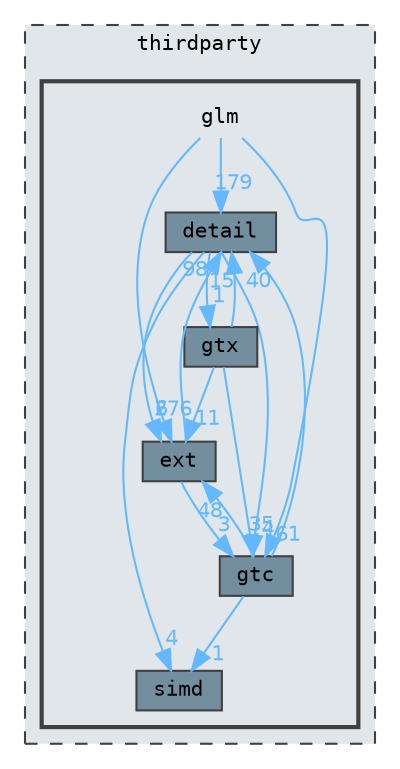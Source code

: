 digraph "C:/Users/s239074/Documents/ogl_renderer/thirdparty/glm"
{
 // LATEX_PDF_SIZE
  bgcolor="transparent";
  edge [fontname=Terminal,fontsize=10,labelfontname=Helvetica,labelfontsize=10];
  node [fontname=Terminal,fontsize=10,shape=box,height=0.2,width=0.4];
  compound=true
  subgraph clusterdir_7f51fab15f37f4c20c90b1af38889ac7 {
    graph [ bgcolor="#e0e6e9", pencolor="grey25", label="thirdparty", fontname=Terminal,fontsize=10 style="filled,dashed", URL="dir_7f51fab15f37f4c20c90b1af38889ac7.html",tooltip=""]
  subgraph clusterdir_799a97583de5de6f52952a140c0046c8 {
    graph [ bgcolor="#e0e6e9", pencolor="grey25", label="", fontname=Terminal,fontsize=10 style="filled,bold", URL="dir_799a97583de5de6f52952a140c0046c8.html",tooltip=""]
    dir_799a97583de5de6f52952a140c0046c8 [shape=plaintext, label="glm"];
  dir_420d361cac2b208f4d47e7900e4a3503 [label="detail", fillcolor="#738e9e", color="grey25", style="filled", URL="dir_420d361cac2b208f4d47e7900e4a3503.html",tooltip=""];
  dir_64a910161e75a4ca3376ff45e3482a96 [label="ext", fillcolor="#738e9e", color="grey25", style="filled", URL="dir_64a910161e75a4ca3376ff45e3482a96.html",tooltip=""];
  dir_dfd3bf86aa9ac2cfc775a020bbc3005b [label="gtc", fillcolor="#738e9e", color="grey25", style="filled", URL="dir_dfd3bf86aa9ac2cfc775a020bbc3005b.html",tooltip=""];
  dir_53cdc70e417d1184a2f3e4f1c349e9c0 [label="gtx", fillcolor="#738e9e", color="grey25", style="filled", URL="dir_53cdc70e417d1184a2f3e4f1c349e9c0.html",tooltip=""];
  dir_8704e9eefae75e3bffae8808aeeb0035 [label="simd", fillcolor="#738e9e", color="grey25", style="filled", URL="dir_8704e9eefae75e3bffae8808aeeb0035.html",tooltip=""];
  }
  }
  dir_799a97583de5de6f52952a140c0046c8->dir_420d361cac2b208f4d47e7900e4a3503 [headlabel="179", labeldistance=1.5 headhref="dir_000026_000021.html" color="steelblue1" fontcolor="steelblue1"];
  dir_799a97583de5de6f52952a140c0046c8->dir_64a910161e75a4ca3376ff45e3482a96 [headlabel="276", labeldistance=1.5 headhref="dir_000026_000023.html" color="steelblue1" fontcolor="steelblue1"];
  dir_799a97583de5de6f52952a140c0046c8->dir_dfd3bf86aa9ac2cfc775a020bbc3005b [headlabel="61", labeldistance=1.5 headhref="dir_000026_000027.html" color="steelblue1" fontcolor="steelblue1"];
  dir_420d361cac2b208f4d47e7900e4a3503->dir_53cdc70e417d1184a2f3e4f1c349e9c0 [headlabel="1", labeldistance=1.5 headhref="dir_000021_000028.html" color="steelblue1" fontcolor="steelblue1"];
  dir_420d361cac2b208f4d47e7900e4a3503->dir_64a910161e75a4ca3376ff45e3482a96 [headlabel="6", labeldistance=1.5 headhref="dir_000021_000023.html" color="steelblue1" fontcolor="steelblue1"];
  dir_420d361cac2b208f4d47e7900e4a3503->dir_8704e9eefae75e3bffae8808aeeb0035 [headlabel="4", labeldistance=1.5 headhref="dir_000021_000042.html" color="steelblue1" fontcolor="steelblue1"];
  dir_420d361cac2b208f4d47e7900e4a3503->dir_dfd3bf86aa9ac2cfc775a020bbc3005b [headlabel="4", labeldistance=1.5 headhref="dir_000021_000027.html" color="steelblue1" fontcolor="steelblue1"];
  dir_64a910161e75a4ca3376ff45e3482a96->dir_420d361cac2b208f4d47e7900e4a3503 [headlabel="98", labeldistance=1.5 headhref="dir_000023_000021.html" color="steelblue1" fontcolor="steelblue1"];
  dir_64a910161e75a4ca3376ff45e3482a96->dir_dfd3bf86aa9ac2cfc775a020bbc3005b [headlabel="3", labeldistance=1.5 headhref="dir_000023_000027.html" color="steelblue1" fontcolor="steelblue1"];
  dir_dfd3bf86aa9ac2cfc775a020bbc3005b->dir_420d361cac2b208f4d47e7900e4a3503 [headlabel="40", labeldistance=1.5 headhref="dir_000027_000021.html" color="steelblue1" fontcolor="steelblue1"];
  dir_dfd3bf86aa9ac2cfc775a020bbc3005b->dir_64a910161e75a4ca3376ff45e3482a96 [headlabel="48", labeldistance=1.5 headhref="dir_000027_000023.html" color="steelblue1" fontcolor="steelblue1"];
  dir_dfd3bf86aa9ac2cfc775a020bbc3005b->dir_8704e9eefae75e3bffae8808aeeb0035 [headlabel="1", labeldistance=1.5 headhref="dir_000027_000042.html" color="steelblue1" fontcolor="steelblue1"];
  dir_53cdc70e417d1184a2f3e4f1c349e9c0->dir_420d361cac2b208f4d47e7900e4a3503 [headlabel="15", labeldistance=1.5 headhref="dir_000028_000021.html" color="steelblue1" fontcolor="steelblue1"];
  dir_53cdc70e417d1184a2f3e4f1c349e9c0->dir_64a910161e75a4ca3376ff45e3482a96 [headlabel="11", labeldistance=1.5 headhref="dir_000028_000023.html" color="steelblue1" fontcolor="steelblue1"];
  dir_53cdc70e417d1184a2f3e4f1c349e9c0->dir_dfd3bf86aa9ac2cfc775a020bbc3005b [headlabel="35", labeldistance=1.5 headhref="dir_000028_000027.html" color="steelblue1" fontcolor="steelblue1"];
}
